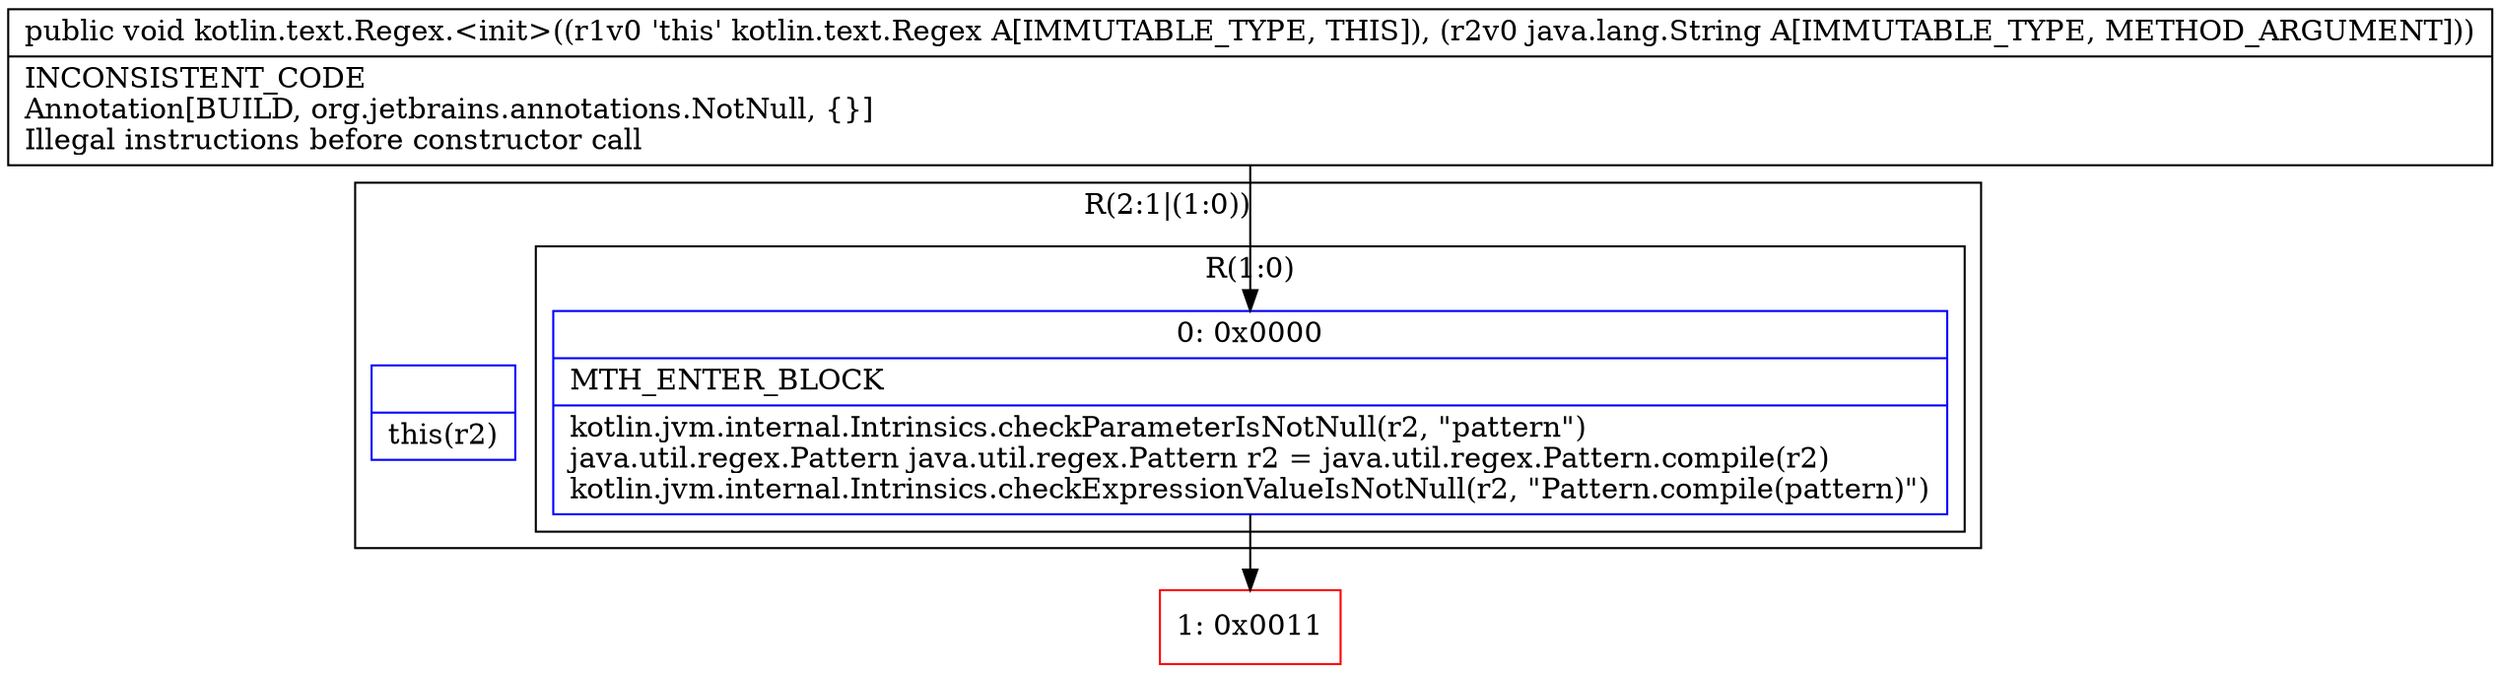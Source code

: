 digraph "CFG forkotlin.text.Regex.\<init\>(Ljava\/lang\/String;)V" {
subgraph cluster_Region_1164451858 {
label = "R(2:1|(1:0))";
node [shape=record,color=blue];
Node_InsnContainer_228170796 [shape=record,label="{|this(r2)\l}"];
subgraph cluster_Region_612263619 {
label = "R(1:0)";
node [shape=record,color=blue];
Node_0 [shape=record,label="{0\:\ 0x0000|MTH_ENTER_BLOCK\l|kotlin.jvm.internal.Intrinsics.checkParameterIsNotNull(r2, \"pattern\")\ljava.util.regex.Pattern java.util.regex.Pattern r2 = java.util.regex.Pattern.compile(r2)\lkotlin.jvm.internal.Intrinsics.checkExpressionValueIsNotNull(r2, \"Pattern.compile(pattern)\")\l}"];
}
}
Node_1 [shape=record,color=red,label="{1\:\ 0x0011}"];
MethodNode[shape=record,label="{public void kotlin.text.Regex.\<init\>((r1v0 'this' kotlin.text.Regex A[IMMUTABLE_TYPE, THIS]), (r2v0 java.lang.String A[IMMUTABLE_TYPE, METHOD_ARGUMENT]))  | INCONSISTENT_CODE\lAnnotation[BUILD, org.jetbrains.annotations.NotNull, \{\}]\lIllegal instructions before constructor call\l}"];
MethodNode -> Node_0;
Node_0 -> Node_1;
}

